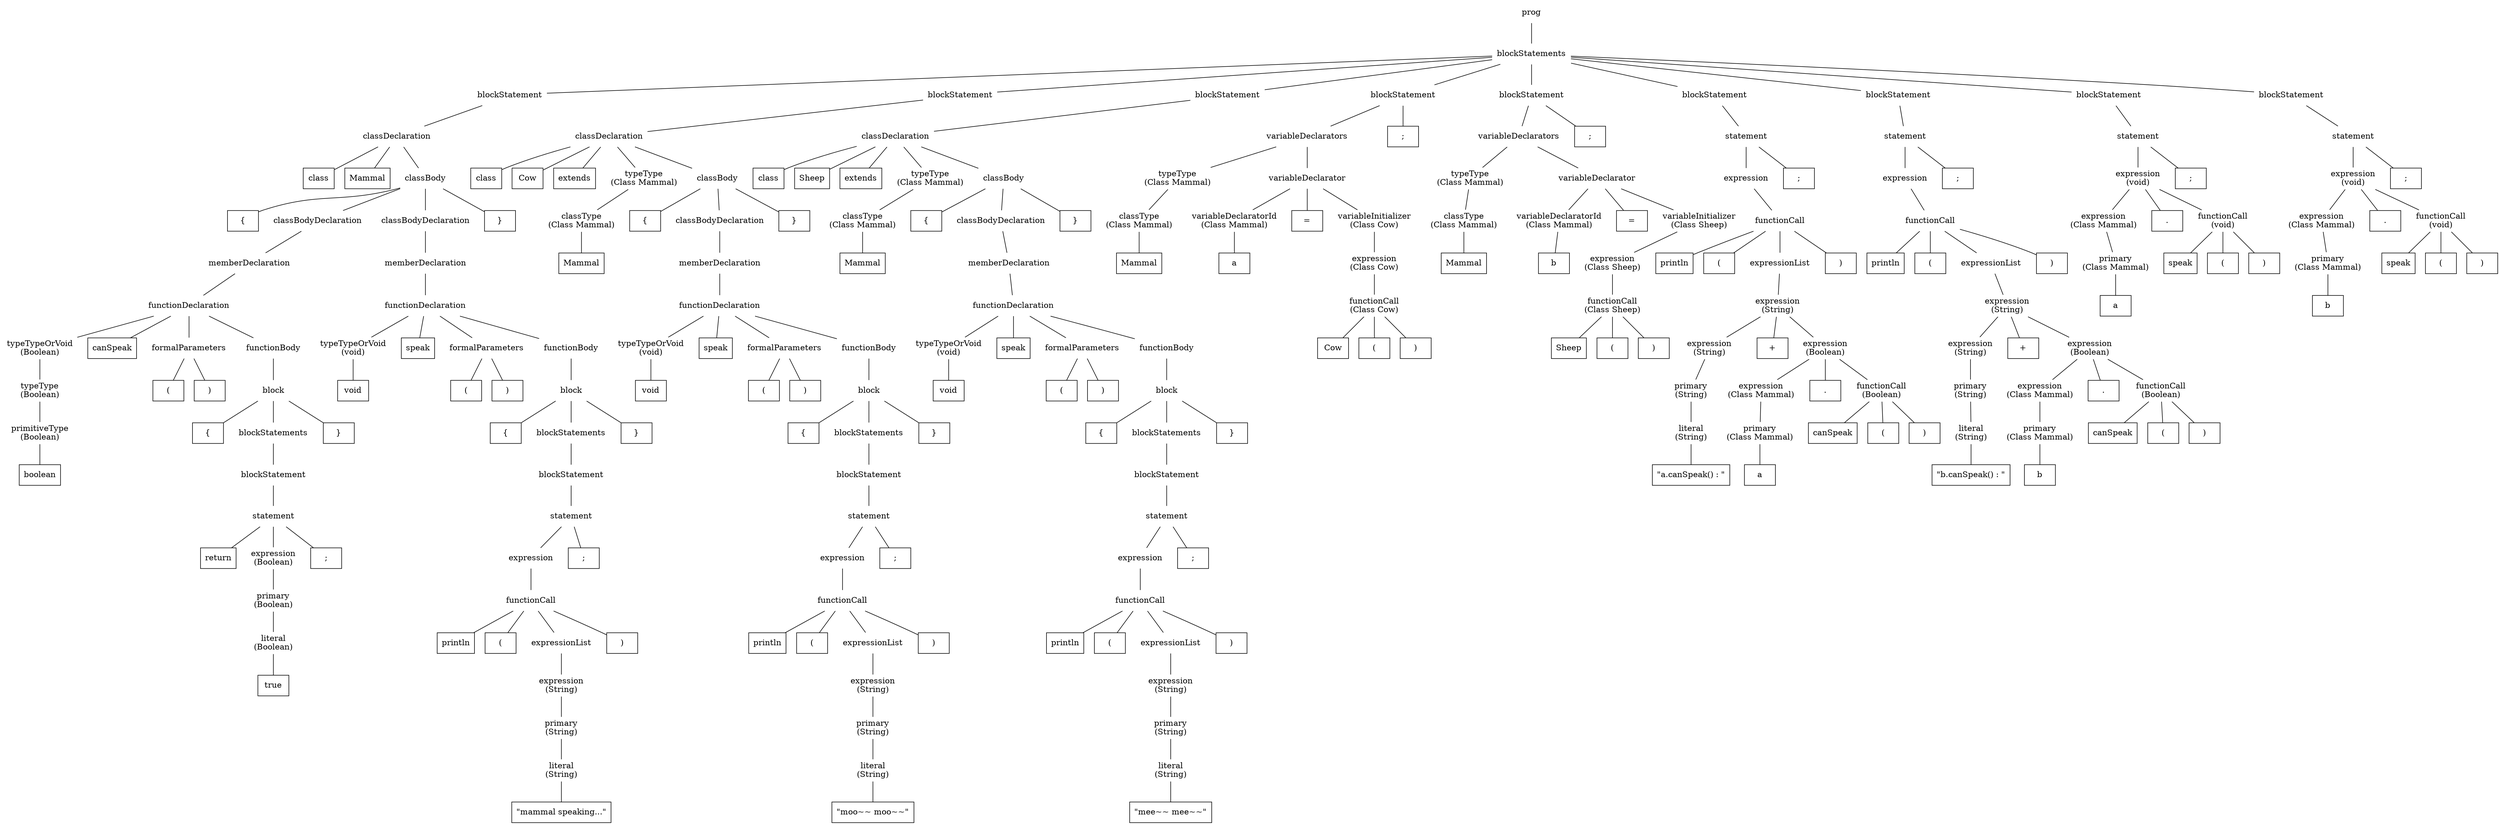 graph at {
node [shape=plaintext]
0 [label="prog"]
1 [label="blockStatements"]
0 -- 1
2 [label="blockStatement"]
1 -- 2
3 [label="classDeclaration"]
2 -- 3
4 [label="class" shape=rectangle]
3 -- 4
5 [label="Mammal" shape=rectangle]
3 -- 5
6 [label="classBody"]
3 -- 6
7 [label="{" shape=rectangle]
6 -- 7
8 [label="classBodyDeclaration"]
6 -- 8
9 [label="memberDeclaration"]
8 -- 9
10 [label="functionDeclaration"]
9 -- 10
11 [label="typeTypeOrVoid"]
10 -- 11
12 [label="typeType"]
11 -- 12
13 [label="primitiveType"]
12 -- 13
14 [label="boolean" shape=rectangle]
13 -- 14
15 [label="canSpeak" shape=rectangle]
10 -- 15
16 [label="formalParameters"]
10 -- 16
17 [label="(" shape=rectangle]
16 -- 17
18 [label=")" shape=rectangle]
16 -- 18
19 [label="functionBody"]
10 -- 19
20 [label="block"]
19 -- 20
21 [label="{" shape=rectangle]
20 -- 21
22 [label="blockStatements"]
20 -- 22
23 [label="blockStatement"]
22 -- 23
24 [label="statement"]
23 -- 24
25 [label="return" shape=rectangle]
24 -- 25
26 [label="expression"]
24 -- 26
27 [label="primary"]
26 -- 27
28 [label="literal"]
27 -- 28
29 [label="true" shape=rectangle]
28 -- 29
30 [label=";" shape=rectangle]
24 -- 30
31 [label="}" shape=rectangle]
20 -- 31
32 [label="classBodyDeclaration"]
6 -- 32
33 [label="memberDeclaration"]
32 -- 33
34 [label="functionDeclaration"]
33 -- 34
35 [label="typeTypeOrVoid"]
34 -- 35
36 [label="void" shape=rectangle]
35 -- 36
37 [label="speak" shape=rectangle]
34 -- 37
38 [label="formalParameters"]
34 -- 38
39 [label="(" shape=rectangle]
38 -- 39
40 [label=")" shape=rectangle]
38 -- 40
41 [label="functionBody"]
34 -- 41
42 [label="block"]
41 -- 42
43 [label="{" shape=rectangle]
42 -- 43
44 [label="blockStatements"]
42 -- 44
45 [label="blockStatement"]
44 -- 45
46 [label="statement"]
45 -- 46
47 [label="expression"]
46 -- 47
48 [label="functionCall"]
47 -- 48
49 [label="println" shape=rectangle]
48 -- 49
50 [label="(" shape=rectangle]
48 -- 50
51 [label="expressionList"]
48 -- 51
52 [label="expression"]
51 -- 52
53 [label="primary"]
52 -- 53
54 [label="literal"]
53 -- 54
55 [label="\"mammal speaking...\"" shape=rectangle]
54 -- 55
56 [label=")" shape=rectangle]
48 -- 56
57 [label=";" shape=rectangle]
46 -- 57
58 [label="}" shape=rectangle]
42 -- 58
59 [label="}" shape=rectangle]
6 -- 59
60 [label="blockStatement"]
1 -- 60
61 [label="classDeclaration"]
60 -- 61
62 [label="class" shape=rectangle]
61 -- 62
63 [label="Cow" shape=rectangle]
61 -- 63
64 [label="extends" shape=rectangle]
61 -- 64
65 [label="typeType"]
61 -- 65
66 [label="classType"]
65 -- 66
67 [label="Mammal" shape=rectangle]
66 -- 67
68 [label="classBody"]
61 -- 68
69 [label="{" shape=rectangle]
68 -- 69
70 [label="classBodyDeclaration"]
68 -- 70
71 [label="memberDeclaration"]
70 -- 71
72 [label="functionDeclaration"]
71 -- 72
73 [label="typeTypeOrVoid"]
72 -- 73
74 [label="void" shape=rectangle]
73 -- 74
75 [label="speak" shape=rectangle]
72 -- 75
76 [label="formalParameters"]
72 -- 76
77 [label="(" shape=rectangle]
76 -- 77
78 [label=")" shape=rectangle]
76 -- 78
79 [label="functionBody"]
72 -- 79
80 [label="block"]
79 -- 80
81 [label="{" shape=rectangle]
80 -- 81
82 [label="blockStatements"]
80 -- 82
83 [label="blockStatement"]
82 -- 83
84 [label="statement"]
83 -- 84
85 [label="expression"]
84 -- 85
86 [label="functionCall"]
85 -- 86
87 [label="println" shape=rectangle]
86 -- 87
88 [label="(" shape=rectangle]
86 -- 88
89 [label="expressionList"]
86 -- 89
90 [label="expression"]
89 -- 90
91 [label="primary"]
90 -- 91
92 [label="literal"]
91 -- 92
93 [label="\"moo~~ moo~~\"" shape=rectangle]
92 -- 93
94 [label=")" shape=rectangle]
86 -- 94
95 [label=";" shape=rectangle]
84 -- 95
96 [label="}" shape=rectangle]
80 -- 96
97 [label="}" shape=rectangle]
68 -- 97
98 [label="blockStatement"]
1 -- 98
99 [label="classDeclaration"]
98 -- 99
100 [label="class" shape=rectangle]
99 -- 100
101 [label="Sheep" shape=rectangle]
99 -- 101
102 [label="extends" shape=rectangle]
99 -- 102
103 [label="typeType"]
99 -- 103
104 [label="classType"]
103 -- 104
105 [label="Mammal" shape=rectangle]
104 -- 105
106 [label="classBody"]
99 -- 106
107 [label="{" shape=rectangle]
106 -- 107
108 [label="classBodyDeclaration"]
106 -- 108
109 [label="memberDeclaration"]
108 -- 109
110 [label="functionDeclaration"]
109 -- 110
111 [label="typeTypeOrVoid"]
110 -- 111
112 [label="void" shape=rectangle]
111 -- 112
113 [label="speak" shape=rectangle]
110 -- 113
114 [label="formalParameters"]
110 -- 114
115 [label="(" shape=rectangle]
114 -- 115
116 [label=")" shape=rectangle]
114 -- 116
117 [label="functionBody"]
110 -- 117
118 [label="block"]
117 -- 118
119 [label="{" shape=rectangle]
118 -- 119
120 [label="blockStatements"]
118 -- 120
121 [label="blockStatement"]
120 -- 121
122 [label="statement"]
121 -- 122
123 [label="expression"]
122 -- 123
124 [label="functionCall"]
123 -- 124
125 [label="println" shape=rectangle]
124 -- 125
126 [label="(" shape=rectangle]
124 -- 126
127 [label="expressionList"]
124 -- 127
128 [label="expression"]
127 -- 128
129 [label="primary"]
128 -- 129
130 [label="literal"]
129 -- 130
131 [label="\"mee~~ mee~~\"" shape=rectangle]
130 -- 131
132 [label=")" shape=rectangle]
124 -- 132
133 [label=";" shape=rectangle]
122 -- 133
134 [label="}" shape=rectangle]
118 -- 134
135 [label="}" shape=rectangle]
106 -- 135
136 [label="blockStatement"]
1 -- 136
137 [label="variableDeclarators"]
136 -- 137
138 [label="typeType"]
137 -- 138
139 [label="classType"]
138 -- 139
140 [label="Mammal" shape=rectangle]
139 -- 140
141 [label="variableDeclarator"]
137 -- 141
142 [label="variableDeclaratorId"]
141 -- 142
143 [label="a" shape=rectangle]
142 -- 143
144 [label="=" shape=rectangle]
141 -- 144
145 [label="variableInitializer"]
141 -- 145
146 [label="expression"]
145 -- 146
147 [label="functionCall"]
146 -- 147
148 [label="Cow" shape=rectangle]
147 -- 148
149 [label="(" shape=rectangle]
147 -- 149
150 [label=")" shape=rectangle]
147 -- 150
151 [label=";" shape=rectangle]
136 -- 151
152 [label="blockStatement"]
1 -- 152
153 [label="variableDeclarators"]
152 -- 153
154 [label="typeType"]
153 -- 154
155 [label="classType"]
154 -- 155
156 [label="Mammal" shape=rectangle]
155 -- 156
157 [label="variableDeclarator"]
153 -- 157
158 [label="variableDeclaratorId"]
157 -- 158
159 [label="b" shape=rectangle]
158 -- 159
160 [label="=" shape=rectangle]
157 -- 160
161 [label="variableInitializer"]
157 -- 161
162 [label="expression"]
161 -- 162
163 [label="functionCall"]
162 -- 163
164 [label="Sheep" shape=rectangle]
163 -- 164
165 [label="(" shape=rectangle]
163 -- 165
166 [label=")" shape=rectangle]
163 -- 166
167 [label=";" shape=rectangle]
152 -- 167
168 [label="blockStatement"]
1 -- 168
169 [label="statement"]
168 -- 169
170 [label="expression"]
169 -- 170
171 [label="functionCall"]
170 -- 171
172 [label="println" shape=rectangle]
171 -- 172
173 [label="(" shape=rectangle]
171 -- 173
174 [label="expressionList"]
171 -- 174
175 [label="expression"]
174 -- 175
176 [label="expression"]
175 -- 176
177 [label="primary"]
176 -- 177
178 [label="literal"]
177 -- 178
179 [label="\"a.canSpeak() : \"" shape=rectangle]
178 -- 179
180 [label="+" shape=rectangle]
175 -- 180
181 [label="expression"]
175 -- 181
182 [label="expression"]
181 -- 182
183 [label="primary"]
182 -- 183
184 [label="a" shape=rectangle]
183 -- 184
185 [label="." shape=rectangle]
181 -- 185
186 [label="functionCall"]
181 -- 186
187 [label="canSpeak" shape=rectangle]
186 -- 187
188 [label="(" shape=rectangle]
186 -- 188
189 [label=")" shape=rectangle]
186 -- 189
190 [label=")" shape=rectangle]
171 -- 190
191 [label=";" shape=rectangle]
169 -- 191
192 [label="blockStatement"]
1 -- 192
193 [label="statement"]
192 -- 193
194 [label="expression"]
193 -- 194
195 [label="functionCall"]
194 -- 195
196 [label="println" shape=rectangle]
195 -- 196
197 [label="(" shape=rectangle]
195 -- 197
198 [label="expressionList"]
195 -- 198
199 [label="expression"]
198 -- 199
200 [label="expression"]
199 -- 200
201 [label="primary"]
200 -- 201
202 [label="literal"]
201 -- 202
203 [label="\"b.canSpeak() : \"" shape=rectangle]
202 -- 203
204 [label="+" shape=rectangle]
199 -- 204
205 [label="expression"]
199 -- 205
206 [label="expression"]
205 -- 206
207 [label="primary"]
206 -- 207
208 [label="b" shape=rectangle]
207 -- 208
209 [label="." shape=rectangle]
205 -- 209
210 [label="functionCall"]
205 -- 210
211 [label="canSpeak" shape=rectangle]
210 -- 211
212 [label="(" shape=rectangle]
210 -- 212
213 [label=")" shape=rectangle]
210 -- 213
214 [label=")" shape=rectangle]
195 -- 214
215 [label=";" shape=rectangle]
193 -- 215
216 [label="blockStatement"]
1 -- 216
217 [label="statement"]
216 -- 217
218 [label="expression"]
217 -- 218
219 [label="expression"]
218 -- 219
220 [label="primary"]
219 -- 220
221 [label="a" shape=rectangle]
220 -- 221
222 [label="." shape=rectangle]
218 -- 222
223 [label="functionCall"]
218 -- 223
224 [label="speak" shape=rectangle]
223 -- 224
225 [label="(" shape=rectangle]
223 -- 225
226 [label=")" shape=rectangle]
223 -- 226
227 [label=";" shape=rectangle]
217 -- 227
228 [label="blockStatement"]
1 -- 228
229 [label="statement"]
228 -- 229
230 [label="expression"]
229 -- 230
231 [label="expression"]
230 -- 231
232 [label="primary"]
231 -- 232
233 [label="b" shape=rectangle]
232 -- 233
234 [label="." shape=rectangle]
230 -- 234
235 [label="functionCall"]
230 -- 235
236 [label="speak" shape=rectangle]
235 -- 236
237 [label="(" shape=rectangle]
235 -- 237
238 [label=")" shape=rectangle]
235 -- 238
239 [label=";" shape=rectangle]
229 -- 239
13 [label="primitiveType\n(Boolean)"]
12 [label="typeType\n(Boolean)"]
11 [label="typeTypeOrVoid\n(Boolean)"]
35 [label="typeTypeOrVoid\n(void)"]
66 [label="classType\n(Class Mammal)"]
65 [label="typeType\n(Class Mammal)"]
73 [label="typeTypeOrVoid\n(void)"]
104 [label="classType\n(Class Mammal)"]
103 [label="typeType\n(Class Mammal)"]
111 [label="typeTypeOrVoid\n(void)"]
139 [label="classType\n(Class Mammal)"]
138 [label="typeType\n(Class Mammal)"]
155 [label="classType\n(Class Mammal)"]
154 [label="typeType\n(Class Mammal)"]
28 [label="literal\n(Boolean)"]
27 [label="primary\n(Boolean)"]
26 [label="expression\n(Boolean)"]
54 [label="literal\n(String)"]
53 [label="primary\n(String)"]
52 [label="expression\n(String)"]
92 [label="literal\n(String)"]
91 [label="primary\n(String)"]
90 [label="expression\n(String)"]
130 [label="literal\n(String)"]
129 [label="primary\n(String)"]
128 [label="expression\n(String)"]
142 [label="variableDeclaratorId\n(Class Mammal)"]
147 [label="functionCall\n(Class Cow)"]
146 [label="expression\n(Class Cow)"]
145 [label="variableInitializer\n(Class Cow)"]
158 [label="variableDeclaratorId\n(Class Mammal)"]
163 [label="functionCall\n(Class Sheep)"]
162 [label="expression\n(Class Sheep)"]
161 [label="variableInitializer\n(Class Sheep)"]
178 [label="literal\n(String)"]
177 [label="primary\n(String)"]
176 [label="expression\n(String)"]
183 [label="primary\n(Class Mammal)"]
182 [label="expression\n(Class Mammal)"]
186 [label="functionCall\n(Boolean)"]
181 [label="expression\n(Boolean)"]
175 [label="expression\n(String)"]
202 [label="literal\n(String)"]
201 [label="primary\n(String)"]
200 [label="expression\n(String)"]
207 [label="primary\n(Class Mammal)"]
206 [label="expression\n(Class Mammal)"]
210 [label="functionCall\n(Boolean)"]
205 [label="expression\n(Boolean)"]
199 [label="expression\n(String)"]
220 [label="primary\n(Class Mammal)"]
219 [label="expression\n(Class Mammal)"]
223 [label="functionCall\n(void)"]
218 [label="expression\n(void)"]
232 [label="primary\n(Class Mammal)"]
231 [label="expression\n(Class Mammal)"]
235 [label="functionCall\n(void)"]
230 [label="expression\n(void)"]
}
